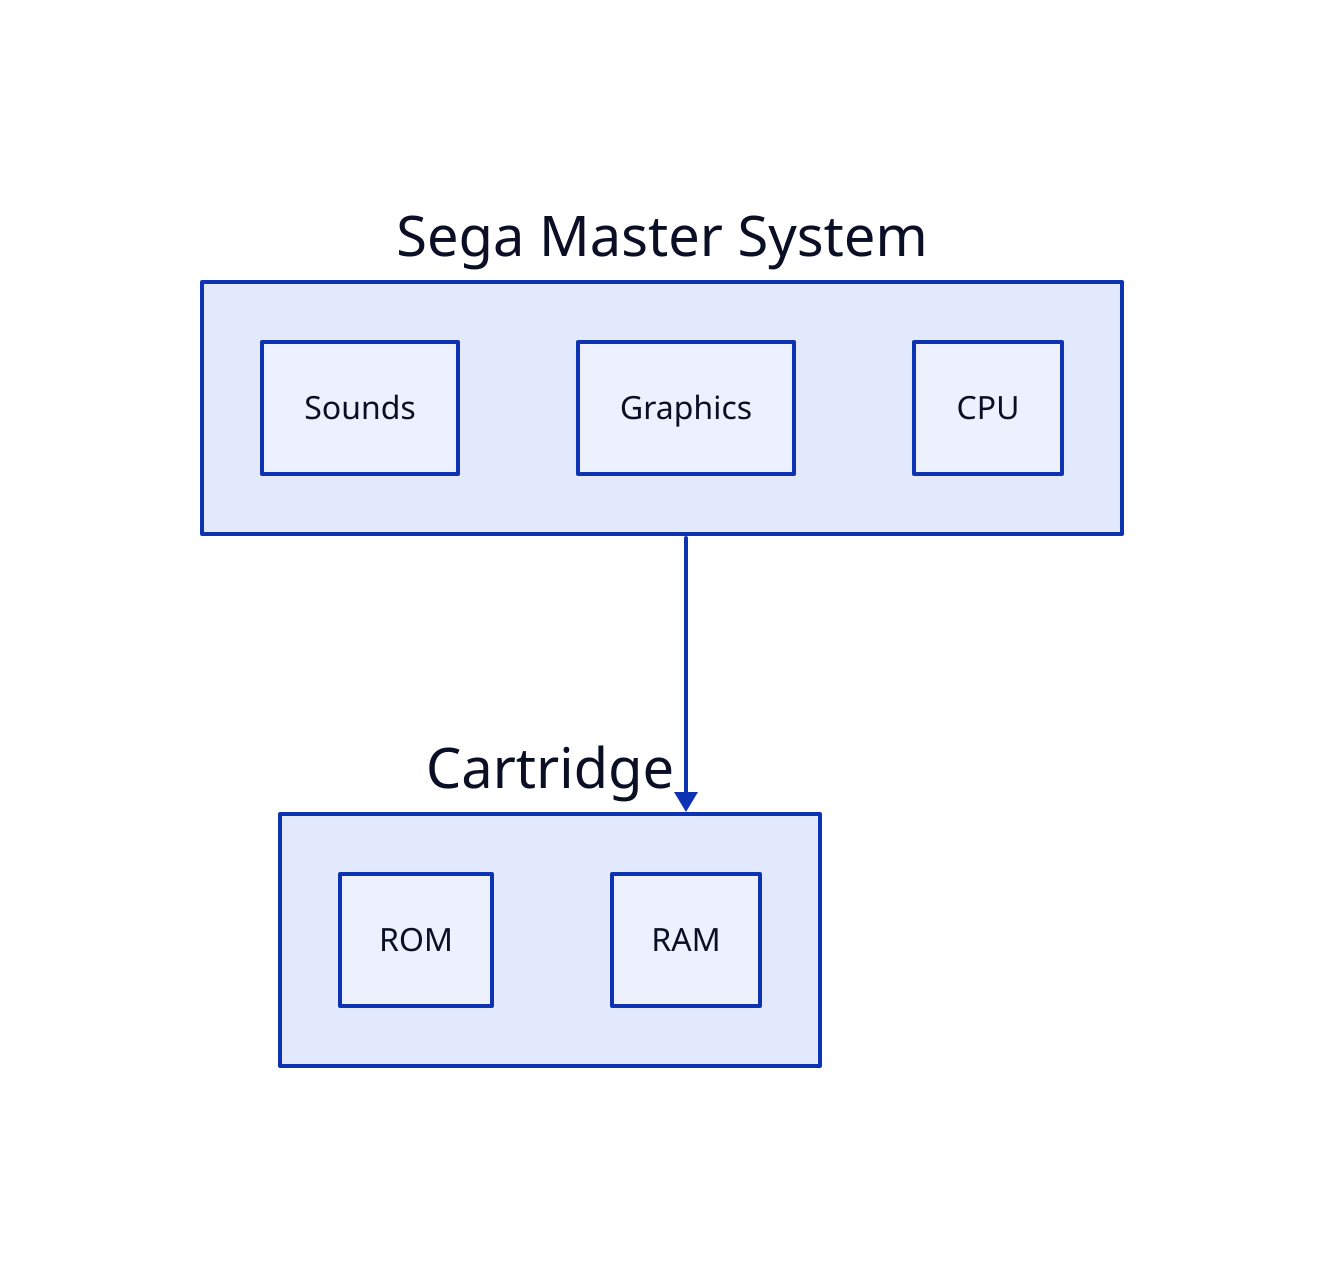 Sega Master System: {
  Sounds
  Graphics
  CPU
}

Cartridge: {
  ROM
  RAM
}

Sega Master System -> Cartridge

